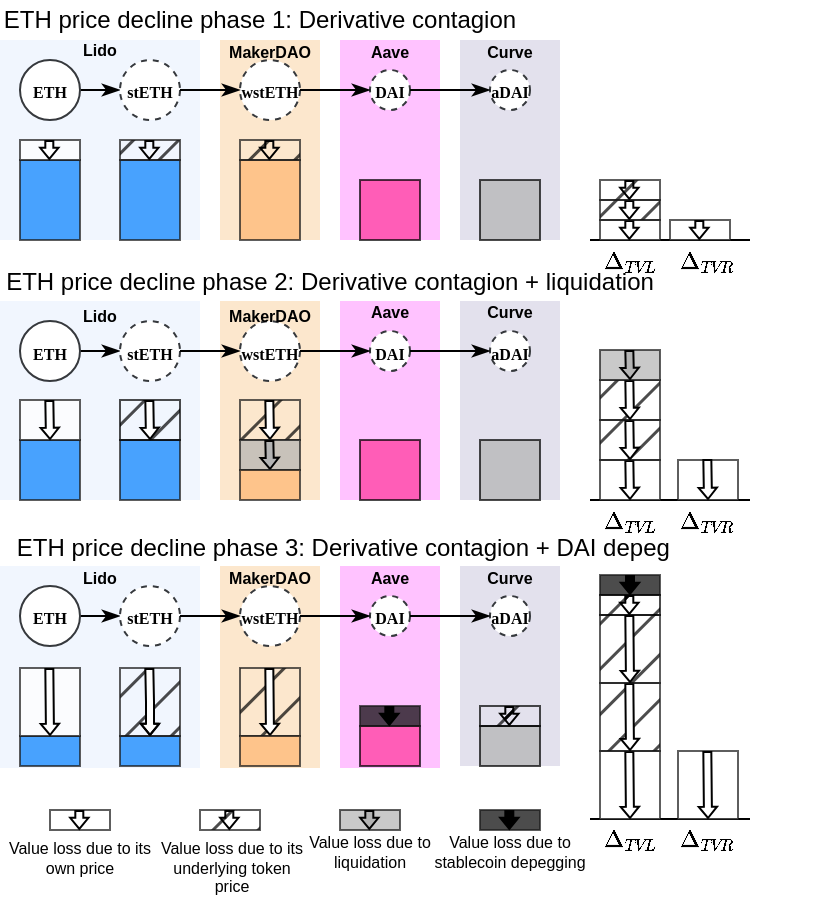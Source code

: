 <mxfile version="23.0.2" type="device">
  <diagram name="Page-1" id="eazg0Y2zUmilkqW_PgbE">
    <mxGraphModel dx="2058" dy="437" grid="1" gridSize="10" guides="1" tooltips="1" connect="1" arrows="1" fold="1" page="1" pageScale="1" pageWidth="1400" pageHeight="700" math="1" shadow="0">
      <root>
        <mxCell id="0" />
        <mxCell id="1" parent="0" />
        <mxCell id="HBQ2-dLDk-EJoHsD7Sn4-1" value="" style="rounded=0;whiteSpace=wrap;html=1;fillColor=#e8f1fd;strokeColor=none;flipH=1;fillOpacity=60;" parent="1" vertex="1">
          <mxGeometry x="-1030" y="160" width="100" height="100" as="geometry" />
        </mxCell>
        <mxCell id="HBQ2-dLDk-EJoHsD7Sn4-19" style="edgeStyle=orthogonalEdgeStyle;rounded=0;orthogonalLoop=1;jettySize=auto;html=1;exitX=1;exitY=0.5;exitDx=0;exitDy=0;entryX=0;entryY=0.5;entryDx=0;entryDy=0;endArrow=classicThin;endFill=1;" parent="1" source="HBQ2-dLDk-EJoHsD7Sn4-2" target="HBQ2-dLDk-EJoHsD7Sn4-4" edge="1">
          <mxGeometry relative="1" as="geometry" />
        </mxCell>
        <mxCell id="HBQ2-dLDk-EJoHsD7Sn4-2" value="&lt;font style=&quot;font-size: 8px;&quot;&gt;ETH&lt;br&gt;&lt;/font&gt;" style="ellipse;whiteSpace=wrap;html=1;aspect=fixed;labelBackgroundColor=none;labelBorderColor=none;fillColor=#FFFFFF;strokeColor=#36393d;fontSize=10;fontFamily=Times New Roman;rounded=0;fontStyle=1" parent="1" vertex="1">
          <mxGeometry x="-1020" y="170" width="30" height="30" as="geometry" />
        </mxCell>
        <mxCell id="HBQ2-dLDk-EJoHsD7Sn4-4" value="&lt;font style=&quot;font-size: 8px;&quot;&gt;stETH&lt;br&gt;&lt;/font&gt;" style="ellipse;whiteSpace=wrap;html=1;aspect=fixed;labelBackgroundColor=none;labelBorderColor=none;fillColor=#FFFFFF;strokeColor=#36393d;fontSize=10;fontFamily=Times New Roman;rounded=0;fontStyle=1;dashed=1;" parent="1" vertex="1">
          <mxGeometry x="-970" y="170" width="30" height="30" as="geometry" />
        </mxCell>
        <mxCell id="HBQ2-dLDk-EJoHsD7Sn4-5" value="" style="rounded=0;whiteSpace=wrap;html=1;fillColor=#fad7ac;strokeColor=none;fillOpacity=60;" parent="1" vertex="1">
          <mxGeometry x="-920" y="160" width="50" height="100" as="geometry" />
        </mxCell>
        <mxCell id="HBQ2-dLDk-EJoHsD7Sn4-7" value="&lt;font style=&quot;font-size: 8px;&quot;&gt;wstETH&lt;br&gt;&lt;/font&gt;" style="ellipse;whiteSpace=wrap;html=1;aspect=fixed;labelBackgroundColor=none;labelBorderColor=none;fillColor=#FFFFFF;strokeColor=#36393d;fontSize=10;fontFamily=Times New Roman;rounded=0;fontStyle=1;dashed=1;" parent="1" vertex="1">
          <mxGeometry x="-910" y="170" width="30" height="30" as="geometry" />
        </mxCell>
        <mxCell id="HBQ2-dLDk-EJoHsD7Sn4-8" value="" style="rounded=0;whiteSpace=wrap;html=1;fillColor=#FF99FF;strokeColor=none;fillOpacity=60;" parent="1" vertex="1">
          <mxGeometry x="-860" y="160" width="50" height="100" as="geometry" />
        </mxCell>
        <mxCell id="HBQ2-dLDk-EJoHsD7Sn4-9" value="&lt;font style=&quot;font-size: 8px;&quot;&gt;DAI&lt;br&gt;&lt;/font&gt;" style="ellipse;whiteSpace=wrap;html=1;aspect=fixed;labelBackgroundColor=none;labelBorderColor=none;fillColor=#FFFFFF;strokeColor=#36393d;fontSize=10;fontFamily=Times New Roman;rounded=0;fontStyle=1;dashed=1;" parent="1" vertex="1">
          <mxGeometry x="-845" y="175" width="20" height="20" as="geometry" />
        </mxCell>
        <mxCell id="HBQ2-dLDk-EJoHsD7Sn4-11" value="" style="rounded=0;whiteSpace=wrap;html=1;fillColor=#d0cee2;strokeColor=none;fillOpacity=60;" parent="1" vertex="1">
          <mxGeometry x="-800" y="160" width="50" height="100" as="geometry" />
        </mxCell>
        <mxCell id="HBQ2-dLDk-EJoHsD7Sn4-12" value="&lt;font style=&quot;font-size: 8px;&quot;&gt;aDAI&lt;br&gt;&lt;/font&gt;" style="ellipse;whiteSpace=wrap;html=1;aspect=fixed;labelBackgroundColor=none;labelBorderColor=none;fillColor=#FFFFFF;strokeColor=#36393d;fontSize=10;fontFamily=Times New Roman;rounded=0;fontStyle=1;dashed=1;" parent="1" vertex="1">
          <mxGeometry x="-785" y="175" width="20" height="20" as="geometry" />
        </mxCell>
        <mxCell id="HBQ2-dLDk-EJoHsD7Sn4-13" value="" style="rounded=0;whiteSpace=wrap;html=1;strokeColor=#1A1A1A;fillColor=#007FFF;opacity=70;" parent="1" vertex="1">
          <mxGeometry x="-1020" y="220" width="30" height="40" as="geometry" />
        </mxCell>
        <mxCell id="HBQ2-dLDk-EJoHsD7Sn4-17" value="" style="rounded=0;whiteSpace=wrap;html=1;fillColor=#FF3399;opacity=70;" parent="1" vertex="1">
          <mxGeometry x="-850" y="230" width="30" height="30" as="geometry" />
        </mxCell>
        <mxCell id="HBQ2-dLDk-EJoHsD7Sn4-18" value="" style="rounded=0;whiteSpace=wrap;html=1;fillColor=#B3B3B3;opacity=70;" parent="1" vertex="1">
          <mxGeometry x="-790" y="230" width="30" height="30" as="geometry" />
        </mxCell>
        <mxCell id="HBQ2-dLDk-EJoHsD7Sn4-22" style="edgeStyle=orthogonalEdgeStyle;rounded=0;orthogonalLoop=1;jettySize=auto;html=1;exitX=1;exitY=0.5;exitDx=0;exitDy=0;endArrow=classicThin;endFill=1;" parent="1" source="HBQ2-dLDk-EJoHsD7Sn4-7" target="HBQ2-dLDk-EJoHsD7Sn4-9" edge="1">
          <mxGeometry relative="1" as="geometry" />
        </mxCell>
        <mxCell id="HBQ2-dLDk-EJoHsD7Sn4-23" style="edgeStyle=orthogonalEdgeStyle;rounded=0;orthogonalLoop=1;jettySize=auto;html=1;exitX=1;exitY=0.5;exitDx=0;exitDy=0;entryX=0;entryY=0.5;entryDx=0;entryDy=0;endArrow=classicThin;endFill=1;" parent="1" source="HBQ2-dLDk-EJoHsD7Sn4-9" target="HBQ2-dLDk-EJoHsD7Sn4-12" edge="1">
          <mxGeometry relative="1" as="geometry" />
        </mxCell>
        <mxCell id="HBQ2-dLDk-EJoHsD7Sn4-24" value="&lt;b&gt;Lido&lt;br&gt;&lt;/b&gt;" style="text;html=1;strokeColor=none;fillColor=none;align=center;verticalAlign=middle;whiteSpace=wrap;rounded=0;fontSize=8;spacing=2;" parent="1" vertex="1">
          <mxGeometry x="-995" y="160" width="30" height="10" as="geometry" />
        </mxCell>
        <mxCell id="HBQ2-dLDk-EJoHsD7Sn4-25" value="&lt;b&gt;MakerDAO&lt;br&gt;&lt;/b&gt;" style="text;html=1;strokeColor=none;fillColor=none;align=center;verticalAlign=middle;whiteSpace=wrap;rounded=0;fontSize=8;spacing=2;" parent="1" vertex="1">
          <mxGeometry x="-915" y="160" width="40" height="11" as="geometry" />
        </mxCell>
        <mxCell id="HBQ2-dLDk-EJoHsD7Sn4-26" value="&lt;b&gt;Aave&lt;br&gt;&lt;/b&gt;" style="text;html=1;strokeColor=none;fillColor=none;align=center;verticalAlign=middle;whiteSpace=wrap;rounded=0;fontSize=8;spacing=2;" parent="1" vertex="1">
          <mxGeometry x="-850" y="160" width="30" height="11" as="geometry" />
        </mxCell>
        <mxCell id="HBQ2-dLDk-EJoHsD7Sn4-27" value="&lt;b&gt;Curve&lt;br&gt;&lt;/b&gt;" style="text;html=1;strokeColor=none;fillColor=none;align=center;verticalAlign=middle;whiteSpace=wrap;rounded=0;fontSize=8;spacing=2;" parent="1" vertex="1">
          <mxGeometry x="-790" y="160" width="30" height="11" as="geometry" />
        </mxCell>
        <mxCell id="HBQ2-dLDk-EJoHsD7Sn4-32" value="" style="rounded=0;whiteSpace=wrap;html=1;strokeColor=#1A1A1A;fillColor=#007FFF;opacity=70;" parent="1" vertex="1">
          <mxGeometry x="-970" y="220" width="30" height="40" as="geometry" />
        </mxCell>
        <mxCell id="HBQ2-dLDk-EJoHsD7Sn4-33" value="" style="rounded=0;whiteSpace=wrap;html=1;strokeColor=#1A1A1A;fillColor=#000000;opacity=70;labelBorderColor=none;fillStyle=hatch;gradientColor=none;" parent="1" vertex="1">
          <mxGeometry x="-970" y="210" width="30" height="10" as="geometry" />
        </mxCell>
        <mxCell id="HBQ2-dLDk-EJoHsD7Sn4-34" value="" style="shape=flexArrow;endArrow=classic;html=1;rounded=0;width=4;endWidth=4.138;endSize=1.531;labelBorderColor=none;fillColor=default;fillStyle=dots;" parent="1" edge="1">
          <mxGeometry width="50" height="50" relative="1" as="geometry">
            <mxPoint x="-955.34" y="210" as="sourcePoint" />
            <mxPoint x="-955.34" y="220" as="targetPoint" />
          </mxGeometry>
        </mxCell>
        <mxCell id="HBQ2-dLDk-EJoHsD7Sn4-39" value="" style="rounded=0;whiteSpace=wrap;html=1;strokeColor=#1A1A1A;fillColor=#FFB570;opacity=70;" parent="1" vertex="1">
          <mxGeometry x="-910" y="220" width="30" height="40" as="geometry" />
        </mxCell>
        <mxCell id="HBQ2-dLDk-EJoHsD7Sn4-40" value="" style="rounded=0;whiteSpace=wrap;html=1;strokeColor=#1A1A1A;fillColor=#000000;opacity=70;fillStyle=hatch;" parent="1" vertex="1">
          <mxGeometry x="-910" y="210" width="30" height="10" as="geometry" />
        </mxCell>
        <mxCell id="HBQ2-dLDk-EJoHsD7Sn4-41" value="" style="shape=flexArrow;endArrow=classic;html=1;rounded=0;width=4;endWidth=4.138;endSize=1.531;" parent="1" edge="1">
          <mxGeometry width="50" height="50" relative="1" as="geometry">
            <mxPoint x="-895.34" y="210" as="sourcePoint" />
            <mxPoint x="-895.34" y="220" as="targetPoint" />
          </mxGeometry>
        </mxCell>
        <mxCell id="HBQ2-dLDk-EJoHsD7Sn4-74" value="" style="rounded=0;whiteSpace=wrap;html=1;fillColor=#e8f1fd;strokeColor=none;flipH=1;fillOpacity=60;" parent="1" vertex="1">
          <mxGeometry x="-1030" y="290.5" width="100" height="99.5" as="geometry" />
        </mxCell>
        <mxCell id="HBQ2-dLDk-EJoHsD7Sn4-75" style="edgeStyle=orthogonalEdgeStyle;rounded=0;orthogonalLoop=1;jettySize=auto;html=1;exitX=1;exitY=0.5;exitDx=0;exitDy=0;entryX=0;entryY=0.5;entryDx=0;entryDy=0;endArrow=classicThin;endFill=1;" parent="1" source="HBQ2-dLDk-EJoHsD7Sn4-76" target="HBQ2-dLDk-EJoHsD7Sn4-77" edge="1">
          <mxGeometry relative="1" as="geometry" />
        </mxCell>
        <mxCell id="HBQ2-dLDk-EJoHsD7Sn4-76" value="&lt;font style=&quot;font-size: 8px;&quot;&gt;ETH&lt;br&gt;&lt;/font&gt;" style="ellipse;whiteSpace=wrap;html=1;aspect=fixed;labelBackgroundColor=none;labelBorderColor=none;fillColor=#FFFFFF;strokeColor=#36393d;fontSize=10;fontFamily=Times New Roman;rounded=0;fontStyle=1" parent="1" vertex="1">
          <mxGeometry x="-1020" y="300.5" width="30" height="30" as="geometry" />
        </mxCell>
        <mxCell id="HBQ2-dLDk-EJoHsD7Sn4-77" value="&lt;font style=&quot;font-size: 8px;&quot;&gt;stETH&lt;br&gt;&lt;/font&gt;" style="ellipse;whiteSpace=wrap;html=1;aspect=fixed;labelBackgroundColor=none;labelBorderColor=none;fillColor=#FFFFFF;strokeColor=#36393d;fontSize=10;fontFamily=Times New Roman;rounded=0;fontStyle=1;dashed=1;" parent="1" vertex="1">
          <mxGeometry x="-970" y="300.5" width="30" height="30" as="geometry" />
        </mxCell>
        <mxCell id="HBQ2-dLDk-EJoHsD7Sn4-78" value="" style="rounded=0;whiteSpace=wrap;html=1;fillColor=#fad7ac;strokeColor=none;fillOpacity=60;" parent="1" vertex="1">
          <mxGeometry x="-920" y="290.5" width="50" height="99.5" as="geometry" />
        </mxCell>
        <mxCell id="HBQ2-dLDk-EJoHsD7Sn4-80" value="&lt;font style=&quot;font-size: 8px;&quot;&gt;wstETH&lt;br&gt;&lt;/font&gt;" style="ellipse;whiteSpace=wrap;html=1;aspect=fixed;labelBackgroundColor=none;labelBorderColor=none;fillColor=#FFFFFF;strokeColor=#36393d;fontSize=10;fontFamily=Times New Roman;rounded=0;fontStyle=1;dashed=1;" parent="1" vertex="1">
          <mxGeometry x="-910" y="300.5" width="30" height="30" as="geometry" />
        </mxCell>
        <mxCell id="HBQ2-dLDk-EJoHsD7Sn4-81" value="" style="rounded=0;whiteSpace=wrap;html=1;fillColor=#FF99FF;strokeColor=none;fillOpacity=60;" parent="1" vertex="1">
          <mxGeometry x="-860" y="290.5" width="50" height="99.5" as="geometry" />
        </mxCell>
        <mxCell id="HBQ2-dLDk-EJoHsD7Sn4-82" value="&lt;font style=&quot;font-size: 8px;&quot;&gt;DAI&lt;br&gt;&lt;/font&gt;" style="ellipse;whiteSpace=wrap;html=1;aspect=fixed;labelBackgroundColor=none;labelBorderColor=none;fillColor=#FFFFFF;strokeColor=#36393d;fontSize=10;fontFamily=Times New Roman;rounded=0;fontStyle=1;dashed=1;" parent="1" vertex="1">
          <mxGeometry x="-845" y="305.5" width="20" height="20" as="geometry" />
        </mxCell>
        <mxCell id="HBQ2-dLDk-EJoHsD7Sn4-83" value="" style="rounded=0;whiteSpace=wrap;html=1;fillColor=#d0cee2;strokeColor=none;fillOpacity=60;" parent="1" vertex="1">
          <mxGeometry x="-800" y="290.5" width="50" height="99.5" as="geometry" />
        </mxCell>
        <mxCell id="HBQ2-dLDk-EJoHsD7Sn4-84" value="&lt;font style=&quot;font-size: 8px;&quot;&gt;aDAI&lt;br&gt;&lt;/font&gt;" style="ellipse;whiteSpace=wrap;html=1;aspect=fixed;labelBackgroundColor=none;labelBorderColor=none;fillColor=#FFFFFF;strokeColor=#36393d;fontSize=10;fontFamily=Times New Roman;rounded=0;fontStyle=1;dashed=1;" parent="1" vertex="1">
          <mxGeometry x="-785" y="305.5" width="20" height="20" as="geometry" />
        </mxCell>
        <mxCell id="HBQ2-dLDk-EJoHsD7Sn4-85" value="" style="rounded=0;whiteSpace=wrap;html=1;strokeColor=#1A1A1A;fillColor=#007FFF;opacity=70;" parent="1" vertex="1">
          <mxGeometry x="-1020" y="360" width="30" height="30" as="geometry" />
        </mxCell>
        <mxCell id="HBQ2-dLDk-EJoHsD7Sn4-86" value="" style="rounded=0;whiteSpace=wrap;html=1;fillColor=#FF3399;opacity=70;" parent="1" vertex="1">
          <mxGeometry x="-850" y="360" width="30" height="30" as="geometry" />
        </mxCell>
        <mxCell id="HBQ2-dLDk-EJoHsD7Sn4-87" value="" style="rounded=0;whiteSpace=wrap;html=1;fillColor=#B3B3B3;opacity=70;" parent="1" vertex="1">
          <mxGeometry x="-790" y="360" width="30" height="30" as="geometry" />
        </mxCell>
        <mxCell id="HBQ2-dLDk-EJoHsD7Sn4-89" style="edgeStyle=orthogonalEdgeStyle;rounded=0;orthogonalLoop=1;jettySize=auto;html=1;exitX=1;exitY=0.5;exitDx=0;exitDy=0;endArrow=classicThin;endFill=1;" parent="1" source="HBQ2-dLDk-EJoHsD7Sn4-80" target="HBQ2-dLDk-EJoHsD7Sn4-82" edge="1">
          <mxGeometry relative="1" as="geometry" />
        </mxCell>
        <mxCell id="HBQ2-dLDk-EJoHsD7Sn4-90" style="edgeStyle=orthogonalEdgeStyle;rounded=0;orthogonalLoop=1;jettySize=auto;html=1;exitX=1;exitY=0.5;exitDx=0;exitDy=0;entryX=0;entryY=0.5;entryDx=0;entryDy=0;endArrow=classicThin;endFill=1;" parent="1" source="HBQ2-dLDk-EJoHsD7Sn4-82" target="HBQ2-dLDk-EJoHsD7Sn4-84" edge="1">
          <mxGeometry relative="1" as="geometry" />
        </mxCell>
        <mxCell id="HBQ2-dLDk-EJoHsD7Sn4-91" value="&lt;b&gt;Lido&lt;br&gt;&lt;/b&gt;" style="text;html=1;strokeColor=none;fillColor=none;align=center;verticalAlign=middle;whiteSpace=wrap;rounded=0;fontSize=8;spacing=2;" parent="1" vertex="1">
          <mxGeometry x="-995" y="292.5" width="30" height="10" as="geometry" />
        </mxCell>
        <mxCell id="HBQ2-dLDk-EJoHsD7Sn4-92" value="&lt;b&gt;MakerDAO&lt;br&gt;&lt;/b&gt;" style="text;html=1;strokeColor=none;fillColor=none;align=center;verticalAlign=middle;whiteSpace=wrap;rounded=0;fontSize=8;spacing=2;" parent="1" vertex="1">
          <mxGeometry x="-915" y="292" width="40" height="11" as="geometry" />
        </mxCell>
        <mxCell id="HBQ2-dLDk-EJoHsD7Sn4-93" value="&lt;b&gt;Aave&lt;br&gt;&lt;/b&gt;" style="text;html=1;strokeColor=none;fillColor=none;align=center;verticalAlign=middle;whiteSpace=wrap;rounded=0;fontSize=8;spacing=2;" parent="1" vertex="1">
          <mxGeometry x="-850" y="290.5" width="30" height="11" as="geometry" />
        </mxCell>
        <mxCell id="HBQ2-dLDk-EJoHsD7Sn4-94" value="&lt;b&gt;Curve&lt;br&gt;&lt;/b&gt;" style="text;html=1;strokeColor=none;fillColor=none;align=center;verticalAlign=middle;whiteSpace=wrap;rounded=0;fontSize=8;spacing=2;" parent="1" vertex="1">
          <mxGeometry x="-790" y="290.5" width="30" height="11" as="geometry" />
        </mxCell>
        <mxCell id="HBQ2-dLDk-EJoHsD7Sn4-95" value="" style="rounded=0;whiteSpace=wrap;html=1;strokeColor=#1A1A1A;fillColor=#FFFFFF;opacity=70;" parent="1" vertex="1">
          <mxGeometry x="-1020" y="340" width="30" height="20" as="geometry" />
        </mxCell>
        <mxCell id="HBQ2-dLDk-EJoHsD7Sn4-96" value="" style="shape=flexArrow;endArrow=classic;html=1;rounded=0;width=4;endWidth=4.138;endSize=1.531;fillColor=default;entryX=0.5;entryY=1;entryDx=0;entryDy=0;" parent="1" target="HBQ2-dLDk-EJoHsD7Sn4-95" edge="1">
          <mxGeometry width="50" height="50" relative="1" as="geometry">
            <mxPoint x="-1005.34" y="340" as="sourcePoint" />
            <mxPoint x="-1005.34" y="350" as="targetPoint" />
          </mxGeometry>
        </mxCell>
        <mxCell id="HBQ2-dLDk-EJoHsD7Sn4-109" value="" style="endArrow=none;html=1;rounded=0;" parent="1" edge="1">
          <mxGeometry width="50" height="50" relative="1" as="geometry">
            <mxPoint x="-735" y="260" as="sourcePoint" />
            <mxPoint x="-655" y="260" as="targetPoint" />
          </mxGeometry>
        </mxCell>
        <mxCell id="HBQ2-dLDk-EJoHsD7Sn4-111" value="$$\Delta_{\textit{TVL}}$$" style="text;html=1;strokeColor=none;fillColor=none;align=center;verticalAlign=middle;whiteSpace=wrap;rounded=0;fontSize=10;" parent="1" vertex="1">
          <mxGeometry x="-730" y="260" width="30" height="21" as="geometry" />
        </mxCell>
        <mxCell id="HBQ2-dLDk-EJoHsD7Sn4-112" value="$$\Delta_{\textit{TVR}}$$" style="text;html=1;strokeColor=none;fillColor=none;align=center;verticalAlign=middle;whiteSpace=wrap;rounded=0;fontSize=10;" parent="1" vertex="1">
          <mxGeometry x="-691" y="260" width="30" height="21" as="geometry" />
        </mxCell>
        <mxCell id="HBQ2-dLDk-EJoHsD7Sn4-114" value="" style="group" parent="1" vertex="1" connectable="0">
          <mxGeometry x="-1020" y="210" width="30" height="10" as="geometry" />
        </mxCell>
        <mxCell id="HBQ2-dLDk-EJoHsD7Sn4-29" value="" style="rounded=0;whiteSpace=wrap;html=1;strokeColor=#1A1A1A;fillColor=#FFFFFF;opacity=70;" parent="HBQ2-dLDk-EJoHsD7Sn4-114" vertex="1">
          <mxGeometry width="30" height="10" as="geometry" />
        </mxCell>
        <mxCell id="HBQ2-dLDk-EJoHsD7Sn4-31" value="" style="shape=flexArrow;endArrow=classic;html=1;rounded=0;width=4;endWidth=4.138;endSize=1.531;fillColor=default;" parent="HBQ2-dLDk-EJoHsD7Sn4-114" edge="1">
          <mxGeometry width="50" height="50" relative="1" as="geometry">
            <mxPoint x="14.66" as="sourcePoint" />
            <mxPoint x="14.66" y="10" as="targetPoint" />
          </mxGeometry>
        </mxCell>
        <mxCell id="HBQ2-dLDk-EJoHsD7Sn4-115" value="" style="group" parent="1" vertex="1" connectable="0">
          <mxGeometry x="-730" y="250" width="30" height="10" as="geometry" />
        </mxCell>
        <mxCell id="HBQ2-dLDk-EJoHsD7Sn4-116" value="" style="rounded=0;whiteSpace=wrap;html=1;strokeColor=#1A1A1A;fillColor=#FFFFFF;opacity=70;" parent="HBQ2-dLDk-EJoHsD7Sn4-115" vertex="1">
          <mxGeometry width="30" height="10" as="geometry" />
        </mxCell>
        <mxCell id="HBQ2-dLDk-EJoHsD7Sn4-117" value="" style="shape=flexArrow;endArrow=classic;html=1;rounded=0;width=4;endWidth=4.138;endSize=1.531;fillColor=default;" parent="HBQ2-dLDk-EJoHsD7Sn4-115" edge="1">
          <mxGeometry width="50" height="50" relative="1" as="geometry">
            <mxPoint x="14.66" as="sourcePoint" />
            <mxPoint x="14.66" y="10" as="targetPoint" />
          </mxGeometry>
        </mxCell>
        <mxCell id="HBQ2-dLDk-EJoHsD7Sn4-144" value="" style="group" parent="1" vertex="1" connectable="0">
          <mxGeometry x="-695" y="250" width="30" height="10" as="geometry" />
        </mxCell>
        <mxCell id="HBQ2-dLDk-EJoHsD7Sn4-145" value="" style="rounded=0;whiteSpace=wrap;html=1;strokeColor=#1A1A1A;fillColor=#FFFFFF;opacity=70;" parent="HBQ2-dLDk-EJoHsD7Sn4-144" vertex="1">
          <mxGeometry width="30" height="10" as="geometry" />
        </mxCell>
        <mxCell id="HBQ2-dLDk-EJoHsD7Sn4-146" value="" style="shape=flexArrow;endArrow=classic;html=1;rounded=0;width=4;endWidth=4.138;endSize=1.531;fillColor=default;" parent="HBQ2-dLDk-EJoHsD7Sn4-144" edge="1">
          <mxGeometry width="50" height="50" relative="1" as="geometry">
            <mxPoint x="14.66" as="sourcePoint" />
            <mxPoint x="14.66" y="10" as="targetPoint" />
          </mxGeometry>
        </mxCell>
        <mxCell id="HBQ2-dLDk-EJoHsD7Sn4-157" value="" style="rounded=0;whiteSpace=wrap;html=1;strokeColor=#1A1A1A;fillColor=#007FFF;opacity=70;" parent="1" vertex="1">
          <mxGeometry x="-970" y="360" width="30" height="30" as="geometry" />
        </mxCell>
        <mxCell id="HBQ2-dLDk-EJoHsD7Sn4-158" value="" style="rounded=0;whiteSpace=wrap;html=1;opacity=70;glass=0;fillStyle=hatch;fillColor=#000000;" parent="1" vertex="1">
          <mxGeometry x="-970" y="340" width="30" height="20" as="geometry" />
        </mxCell>
        <mxCell id="HBQ2-dLDk-EJoHsD7Sn4-159" value="" style="shape=flexArrow;endArrow=classic;html=1;rounded=0;width=4;endWidth=4.138;endSize=1.531;fillColor=default;entryX=0.5;entryY=1;entryDx=0;entryDy=0;" parent="1" target="HBQ2-dLDk-EJoHsD7Sn4-158" edge="1">
          <mxGeometry width="50" height="50" relative="1" as="geometry">
            <mxPoint x="-955.34" y="340" as="sourcePoint" />
            <mxPoint x="-955.34" y="350" as="targetPoint" />
          </mxGeometry>
        </mxCell>
        <mxCell id="HBQ2-dLDk-EJoHsD7Sn4-175" value="" style="rounded=0;whiteSpace=wrap;html=1;strokeColor=#1A1A1A;fillColor=#000000;opacity=70;shadow=0;fillStyle=hatch;" parent="1" vertex="1">
          <mxGeometry x="-910" y="340" width="30" height="20" as="geometry" />
        </mxCell>
        <mxCell id="HBQ2-dLDk-EJoHsD7Sn4-176" value="" style="shape=flexArrow;endArrow=classic;html=1;rounded=0;width=4;endWidth=4.138;endSize=1.531;fillColor=default;entryX=0.5;entryY=1;entryDx=0;entryDy=0;shadow=0;" parent="1" target="HBQ2-dLDk-EJoHsD7Sn4-175" edge="1">
          <mxGeometry width="50" height="50" relative="1" as="geometry">
            <mxPoint x="-895.34" y="340" as="sourcePoint" />
            <mxPoint x="-895.34" y="350" as="targetPoint" />
          </mxGeometry>
        </mxCell>
        <mxCell id="HBQ2-dLDk-EJoHsD7Sn4-177" value="" style="rounded=0;whiteSpace=wrap;html=1;strokeColor=#1A1A1A;fillColor=#B3B3B3;opacity=70;" parent="1" vertex="1">
          <mxGeometry x="-910" y="360" width="30" height="15" as="geometry" />
        </mxCell>
        <mxCell id="HBQ2-dLDk-EJoHsD7Sn4-178" value="" style="shape=flexArrow;endArrow=classic;html=1;rounded=0;width=4;endWidth=4.138;endSize=1.531;fillColor=#B3B3B3;entryX=0.5;entryY=1;entryDx=0;entryDy=0;" parent="1" target="HBQ2-dLDk-EJoHsD7Sn4-177" edge="1">
          <mxGeometry width="50" height="50" relative="1" as="geometry">
            <mxPoint x="-895.34" y="360" as="sourcePoint" />
            <mxPoint x="-895.34" y="370" as="targetPoint" />
          </mxGeometry>
        </mxCell>
        <mxCell id="HBQ2-dLDk-EJoHsD7Sn4-179" value="" style="rounded=0;whiteSpace=wrap;html=1;strokeColor=#1A1A1A;fillColor=#FFB570;opacity=70;" parent="1" vertex="1">
          <mxGeometry x="-910" y="375" width="30" height="15" as="geometry" />
        </mxCell>
        <mxCell id="HBQ2-dLDk-EJoHsD7Sn4-180" value="" style="endArrow=none;html=1;rounded=0;" parent="1" edge="1">
          <mxGeometry width="50" height="50" relative="1" as="geometry">
            <mxPoint x="-735" y="390" as="sourcePoint" />
            <mxPoint x="-655" y="390" as="targetPoint" />
          </mxGeometry>
        </mxCell>
        <mxCell id="HBQ2-dLDk-EJoHsD7Sn4-181" value="$$\Delta_{\textit{TVL}}$$" style="text;html=1;strokeColor=none;fillColor=none;align=center;verticalAlign=middle;whiteSpace=wrap;rounded=0;fontSize=10;" parent="1" vertex="1">
          <mxGeometry x="-730" y="390" width="30" height="21" as="geometry" />
        </mxCell>
        <mxCell id="HBQ2-dLDk-EJoHsD7Sn4-182" value="$$\Delta_{\textit{TVR}}$$" style="text;html=1;strokeColor=none;fillColor=none;align=center;verticalAlign=middle;whiteSpace=wrap;rounded=0;fontSize=10;" parent="1" vertex="1">
          <mxGeometry x="-691" y="390" width="30" height="21" as="geometry" />
        </mxCell>
        <mxCell id="HBQ2-dLDk-EJoHsD7Sn4-201" value="" style="rounded=0;whiteSpace=wrap;html=1;strokeColor=#1A1A1A;fillColor=#FFFFFF;opacity=70;" parent="1" vertex="1">
          <mxGeometry x="-730" y="370" width="30" height="20" as="geometry" />
        </mxCell>
        <mxCell id="HBQ2-dLDk-EJoHsD7Sn4-202" value="" style="shape=flexArrow;endArrow=classic;html=1;rounded=0;width=4;endWidth=4.138;endSize=1.531;fillColor=default;entryX=0.5;entryY=1;entryDx=0;entryDy=0;" parent="1" target="HBQ2-dLDk-EJoHsD7Sn4-201" edge="1">
          <mxGeometry width="50" height="50" relative="1" as="geometry">
            <mxPoint x="-715.34" y="370" as="sourcePoint" />
            <mxPoint x="-715.34" y="380" as="targetPoint" />
          </mxGeometry>
        </mxCell>
        <mxCell id="HBQ2-dLDk-EJoHsD7Sn4-203" value="" style="rounded=0;whiteSpace=wrap;html=1;strokeColor=#1A1A1A;fillColor=#000000;opacity=70;fillStyle=hatch;" parent="1" vertex="1">
          <mxGeometry x="-730" y="350" width="30" height="20" as="geometry" />
        </mxCell>
        <mxCell id="HBQ2-dLDk-EJoHsD7Sn4-204" value="" style="shape=flexArrow;endArrow=classic;html=1;rounded=0;width=4;endWidth=4.138;endSize=1.531;fillColor=default;entryX=0.5;entryY=1;entryDx=0;entryDy=0;" parent="1" target="HBQ2-dLDk-EJoHsD7Sn4-203" edge="1">
          <mxGeometry width="50" height="50" relative="1" as="geometry">
            <mxPoint x="-715.34" y="350" as="sourcePoint" />
            <mxPoint x="-715.34" y="360" as="targetPoint" />
          </mxGeometry>
        </mxCell>
        <mxCell id="HBQ2-dLDk-EJoHsD7Sn4-205" value="" style="rounded=0;whiteSpace=wrap;html=1;strokeColor=#1A1A1A;fillColor=#000000;opacity=70;fillStyle=hatch;" parent="1" vertex="1">
          <mxGeometry x="-730" y="330" width="30" height="20" as="geometry" />
        </mxCell>
        <mxCell id="HBQ2-dLDk-EJoHsD7Sn4-206" value="" style="shape=flexArrow;endArrow=classic;html=1;rounded=0;width=4;endWidth=4.138;endSize=1.531;fillColor=default;entryX=0.5;entryY=1;entryDx=0;entryDy=0;" parent="1" target="HBQ2-dLDk-EJoHsD7Sn4-205" edge="1">
          <mxGeometry width="50" height="50" relative="1" as="geometry">
            <mxPoint x="-715.34" y="330" as="sourcePoint" />
            <mxPoint x="-715.34" y="340" as="targetPoint" />
          </mxGeometry>
        </mxCell>
        <mxCell id="HBQ2-dLDk-EJoHsD7Sn4-212" value="" style="rounded=0;whiteSpace=wrap;html=1;strokeColor=#1A1A1A;fillColor=#B3B3B3;opacity=70;" parent="1" vertex="1">
          <mxGeometry x="-730" y="315" width="30" height="15" as="geometry" />
        </mxCell>
        <mxCell id="HBQ2-dLDk-EJoHsD7Sn4-213" value="" style="shape=flexArrow;endArrow=classic;html=1;rounded=0;width=4;endWidth=4.138;endSize=1.531;fillColor=#B3B3B3;entryX=0.5;entryY=1;entryDx=0;entryDy=0;" parent="1" target="HBQ2-dLDk-EJoHsD7Sn4-212" edge="1">
          <mxGeometry width="50" height="50" relative="1" as="geometry">
            <mxPoint x="-715.34" y="315" as="sourcePoint" />
            <mxPoint x="-715.34" y="325" as="targetPoint" />
          </mxGeometry>
        </mxCell>
        <mxCell id="HBQ2-dLDk-EJoHsD7Sn4-214" value="" style="rounded=0;whiteSpace=wrap;html=1;strokeColor=#1A1A1A;fillColor=#FFFFFF;opacity=70;" parent="1" vertex="1">
          <mxGeometry x="-691" y="370" width="30" height="20" as="geometry" />
        </mxCell>
        <mxCell id="HBQ2-dLDk-EJoHsD7Sn4-215" value="" style="shape=flexArrow;endArrow=classic;html=1;rounded=0;width=4;endWidth=4.138;endSize=1.531;fillColor=default;entryX=0.5;entryY=1;entryDx=0;entryDy=0;" parent="1" target="HBQ2-dLDk-EJoHsD7Sn4-214" edge="1">
          <mxGeometry width="50" height="50" relative="1" as="geometry">
            <mxPoint x="-676.34" y="369.5" as="sourcePoint" />
            <mxPoint x="-676.34" y="379.5" as="targetPoint" />
          </mxGeometry>
        </mxCell>
        <mxCell id="HBQ2-dLDk-EJoHsD7Sn4-257" value="" style="rounded=0;whiteSpace=wrap;html=1;fillColor=#e8f1fd;strokeColor=none;flipH=1;fillOpacity=60;" parent="1" vertex="1">
          <mxGeometry x="-1030" y="423" width="100" height="101" as="geometry" />
        </mxCell>
        <mxCell id="HBQ2-dLDk-EJoHsD7Sn4-258" style="edgeStyle=orthogonalEdgeStyle;rounded=0;orthogonalLoop=1;jettySize=auto;html=1;exitX=1;exitY=0.5;exitDx=0;exitDy=0;entryX=0;entryY=0.5;entryDx=0;entryDy=0;endArrow=classicThin;endFill=1;" parent="1" source="HBQ2-dLDk-EJoHsD7Sn4-259" target="HBQ2-dLDk-EJoHsD7Sn4-260" edge="1">
          <mxGeometry relative="1" as="geometry" />
        </mxCell>
        <mxCell id="HBQ2-dLDk-EJoHsD7Sn4-259" value="&lt;font style=&quot;font-size: 8px;&quot;&gt;ETH&lt;br&gt;&lt;/font&gt;" style="ellipse;whiteSpace=wrap;html=1;aspect=fixed;labelBackgroundColor=none;labelBorderColor=none;fillColor=#FFFFFF;strokeColor=#36393d;fontSize=10;fontFamily=Times New Roman;rounded=0;fontStyle=1" parent="1" vertex="1">
          <mxGeometry x="-1020" y="433" width="30" height="30" as="geometry" />
        </mxCell>
        <mxCell id="HBQ2-dLDk-EJoHsD7Sn4-260" value="&lt;font style=&quot;font-size: 8px;&quot;&gt;stETH&lt;br&gt;&lt;/font&gt;" style="ellipse;whiteSpace=wrap;html=1;aspect=fixed;labelBackgroundColor=none;labelBorderColor=none;fillColor=#FFFFFF;strokeColor=#36393d;fontSize=10;fontFamily=Times New Roman;rounded=0;fontStyle=1;dashed=1;" parent="1" vertex="1">
          <mxGeometry x="-970" y="433" width="30" height="30" as="geometry" />
        </mxCell>
        <mxCell id="HBQ2-dLDk-EJoHsD7Sn4-261" value="" style="rounded=0;whiteSpace=wrap;html=1;fillColor=#fad7ac;strokeColor=none;fillOpacity=60;" parent="1" vertex="1">
          <mxGeometry x="-920" y="423" width="50" height="101" as="geometry" />
        </mxCell>
        <mxCell id="HBQ2-dLDk-EJoHsD7Sn4-263" value="&lt;font style=&quot;font-size: 8px;&quot;&gt;wstETH&lt;br&gt;&lt;/font&gt;" style="ellipse;whiteSpace=wrap;html=1;aspect=fixed;labelBackgroundColor=none;labelBorderColor=none;fillColor=#FFFFFF;strokeColor=#36393d;fontSize=10;fontFamily=Times New Roman;rounded=0;fontStyle=1;dashed=1;" parent="1" vertex="1">
          <mxGeometry x="-910" y="433" width="30" height="30" as="geometry" />
        </mxCell>
        <mxCell id="HBQ2-dLDk-EJoHsD7Sn4-264" value="" style="rounded=0;whiteSpace=wrap;html=1;fillColor=#FF99FF;strokeColor=none;fillOpacity=60;" parent="1" vertex="1">
          <mxGeometry x="-860" y="423" width="50" height="101" as="geometry" />
        </mxCell>
        <mxCell id="HBQ2-dLDk-EJoHsD7Sn4-265" value="&lt;font style=&quot;font-size: 8px;&quot;&gt;DAI&lt;br&gt;&lt;/font&gt;" style="ellipse;whiteSpace=wrap;html=1;aspect=fixed;labelBackgroundColor=none;labelBorderColor=none;fillColor=#FFFFFF;strokeColor=#36393d;fontSize=10;fontFamily=Times New Roman;rounded=0;fontStyle=1;dashed=1;" parent="1" vertex="1">
          <mxGeometry x="-845" y="438" width="20" height="20" as="geometry" />
        </mxCell>
        <mxCell id="HBQ2-dLDk-EJoHsD7Sn4-266" value="" style="rounded=0;whiteSpace=wrap;html=1;fillColor=#d0cee2;strokeColor=none;fillOpacity=60;" parent="1" vertex="1">
          <mxGeometry x="-800" y="423" width="50" height="100" as="geometry" />
        </mxCell>
        <mxCell id="HBQ2-dLDk-EJoHsD7Sn4-267" value="&lt;font style=&quot;font-size: 8px;&quot;&gt;aDAI&lt;br&gt;&lt;/font&gt;" style="ellipse;whiteSpace=wrap;html=1;aspect=fixed;labelBackgroundColor=none;labelBorderColor=none;fillColor=#FFFFFF;strokeColor=#36393d;fontSize=10;fontFamily=Times New Roman;rounded=0;fontStyle=1;dashed=1;" parent="1" vertex="1">
          <mxGeometry x="-785" y="438" width="20" height="20" as="geometry" />
        </mxCell>
        <mxCell id="HBQ2-dLDk-EJoHsD7Sn4-268" value="" style="rounded=0;whiteSpace=wrap;html=1;strokeColor=#1A1A1A;fillColor=#007FFF;opacity=70;" parent="1" vertex="1">
          <mxGeometry x="-1020" y="508" width="30" height="15" as="geometry" />
        </mxCell>
        <mxCell id="HBQ2-dLDk-EJoHsD7Sn4-269" value="" style="rounded=0;whiteSpace=wrap;html=1;fillColor=#FF3399;opacity=70;" parent="1" vertex="1">
          <mxGeometry x="-850" y="503" width="30" height="20" as="geometry" />
        </mxCell>
        <mxCell id="HBQ2-dLDk-EJoHsD7Sn4-270" value="" style="rounded=0;whiteSpace=wrap;html=1;fillColor=#B3B3B3;opacity=70;" parent="1" vertex="1">
          <mxGeometry x="-790" y="503" width="30" height="20" as="geometry" />
        </mxCell>
        <mxCell id="HBQ2-dLDk-EJoHsD7Sn4-272" style="edgeStyle=orthogonalEdgeStyle;rounded=0;orthogonalLoop=1;jettySize=auto;html=1;exitX=1;exitY=0.5;exitDx=0;exitDy=0;endArrow=classicThin;endFill=1;" parent="1" source="HBQ2-dLDk-EJoHsD7Sn4-263" target="HBQ2-dLDk-EJoHsD7Sn4-265" edge="1">
          <mxGeometry relative="1" as="geometry" />
        </mxCell>
        <mxCell id="HBQ2-dLDk-EJoHsD7Sn4-273" style="edgeStyle=orthogonalEdgeStyle;rounded=0;orthogonalLoop=1;jettySize=auto;html=1;exitX=1;exitY=0.5;exitDx=0;exitDy=0;entryX=0;entryY=0.5;entryDx=0;entryDy=0;endArrow=classicThin;endFill=1;" parent="1" source="HBQ2-dLDk-EJoHsD7Sn4-265" target="HBQ2-dLDk-EJoHsD7Sn4-267" edge="1">
          <mxGeometry relative="1" as="geometry" />
        </mxCell>
        <mxCell id="HBQ2-dLDk-EJoHsD7Sn4-274" value="&lt;b&gt;Lido&lt;br&gt;&lt;/b&gt;" style="text;html=1;strokeColor=none;fillColor=none;align=center;verticalAlign=middle;whiteSpace=wrap;rounded=0;fontSize=8;spacing=2;" parent="1" vertex="1">
          <mxGeometry x="-995" y="424" width="30" height="10" as="geometry" />
        </mxCell>
        <mxCell id="HBQ2-dLDk-EJoHsD7Sn4-275" value="&lt;b&gt;MakerDAO&lt;br&gt;&lt;/b&gt;" style="text;html=1;strokeColor=none;fillColor=none;align=center;verticalAlign=middle;whiteSpace=wrap;rounded=0;fontSize=8;spacing=2;" parent="1" vertex="1">
          <mxGeometry x="-915" y="423" width="40" height="11" as="geometry" />
        </mxCell>
        <mxCell id="HBQ2-dLDk-EJoHsD7Sn4-276" value="&lt;b&gt;Aave&lt;br&gt;&lt;/b&gt;" style="text;html=1;strokeColor=none;fillColor=none;align=center;verticalAlign=middle;whiteSpace=wrap;rounded=0;fontSize=8;spacing=2;" parent="1" vertex="1">
          <mxGeometry x="-850" y="423" width="30" height="11" as="geometry" />
        </mxCell>
        <mxCell id="HBQ2-dLDk-EJoHsD7Sn4-277" value="&lt;b&gt;Curve&lt;br&gt;&lt;/b&gt;" style="text;html=1;strokeColor=none;fillColor=none;align=center;verticalAlign=middle;whiteSpace=wrap;rounded=0;fontSize=8;spacing=2;" parent="1" vertex="1">
          <mxGeometry x="-790" y="423" width="30" height="11" as="geometry" />
        </mxCell>
        <mxCell id="HBQ2-dLDk-EJoHsD7Sn4-278" value="" style="rounded=0;whiteSpace=wrap;html=1;strokeColor=#1A1A1A;fillColor=#FFFFFF;opacity=70;" parent="1" vertex="1">
          <mxGeometry x="-1020" y="474" width="30" height="34" as="geometry" />
        </mxCell>
        <mxCell id="HBQ2-dLDk-EJoHsD7Sn4-279" value="" style="shape=flexArrow;endArrow=classic;html=1;rounded=0;width=4;endWidth=4.138;endSize=1.531;fillColor=default;entryX=0.5;entryY=1;entryDx=0;entryDy=0;" parent="1" target="HBQ2-dLDk-EJoHsD7Sn4-278" edge="1">
          <mxGeometry width="50" height="50" relative="1" as="geometry">
            <mxPoint x="-1005.34" y="474" as="sourcePoint" />
            <mxPoint x="-1005.34" y="484" as="targetPoint" />
          </mxGeometry>
        </mxCell>
        <mxCell id="HBQ2-dLDk-EJoHsD7Sn4-294" value="" style="rounded=0;whiteSpace=wrap;html=1;strokeColor=#1A1A1A;fillColor=#007FFF;opacity=70;" parent="1" vertex="1">
          <mxGeometry x="-970" y="508" width="30" height="15" as="geometry" />
        </mxCell>
        <mxCell id="HBQ2-dLDk-EJoHsD7Sn4-295" value="" style="rounded=0;whiteSpace=wrap;html=1;strokeColor=#1A1A1A;fillColor=#000000;opacity=70;fillStyle=hatch;" parent="1" vertex="1">
          <mxGeometry x="-970" y="474" width="30" height="34" as="geometry" />
        </mxCell>
        <mxCell id="HBQ2-dLDk-EJoHsD7Sn4-296" value="" style="shape=flexArrow;endArrow=classic;html=1;rounded=0;width=4;endWidth=4.138;endSize=1.531;fillColor=default;entryX=0.5;entryY=1;entryDx=0;entryDy=0;" parent="1" target="HBQ2-dLDk-EJoHsD7Sn4-295" edge="1">
          <mxGeometry width="50" height="50" relative="1" as="geometry">
            <mxPoint x="-955.34" y="474" as="sourcePoint" />
            <mxPoint x="-955.34" y="484" as="targetPoint" />
            <Array as="points">
              <mxPoint x="-955" y="491" />
            </Array>
          </mxGeometry>
        </mxCell>
        <mxCell id="HBQ2-dLDk-EJoHsD7Sn4-302" value="" style="rounded=0;whiteSpace=wrap;html=1;strokeColor=#1A1A1A;fillColor=#000000;opacity=70;fillStyle=hatch;" parent="1" vertex="1">
          <mxGeometry x="-910" y="474" width="30" height="34" as="geometry" />
        </mxCell>
        <mxCell id="HBQ2-dLDk-EJoHsD7Sn4-303" value="" style="shape=flexArrow;endArrow=classic;html=1;rounded=0;width=4;endWidth=4.138;endSize=1.531;fillColor=default;entryX=0.5;entryY=1;entryDx=0;entryDy=0;" parent="1" target="HBQ2-dLDk-EJoHsD7Sn4-302" edge="1">
          <mxGeometry width="50" height="50" relative="1" as="geometry">
            <mxPoint x="-895.34" y="474" as="sourcePoint" />
            <mxPoint x="-895.34" y="484" as="targetPoint" />
          </mxGeometry>
        </mxCell>
        <mxCell id="HBQ2-dLDk-EJoHsD7Sn4-306" value="" style="rounded=0;whiteSpace=wrap;html=1;strokeColor=#1A1A1A;fillColor=#000000;opacity=70;" parent="1" vertex="1">
          <mxGeometry x="-850" y="493" width="30" height="10" as="geometry" />
        </mxCell>
        <mxCell id="HBQ2-dLDk-EJoHsD7Sn4-307" value="" style="shape=flexArrow;endArrow=classic;html=1;rounded=0;width=4;endWidth=4.138;endSize=1.531;fillColor=#000000;" parent="1" edge="1">
          <mxGeometry width="50" height="50" relative="1" as="geometry">
            <mxPoint x="-835.34" y="493" as="sourcePoint" />
            <mxPoint x="-835.34" y="503" as="targetPoint" />
          </mxGeometry>
        </mxCell>
        <mxCell id="HBQ2-dLDk-EJoHsD7Sn4-314" value="" style="endArrow=none;html=1;rounded=0;" parent="1" edge="1">
          <mxGeometry width="50" height="50" relative="1" as="geometry">
            <mxPoint x="-735" y="549.5" as="sourcePoint" />
            <mxPoint x="-655" y="549.5" as="targetPoint" />
          </mxGeometry>
        </mxCell>
        <mxCell id="HBQ2-dLDk-EJoHsD7Sn4-315" value="$$\Delta_{\textit{TVL}}$$" style="text;html=1;strokeColor=none;fillColor=none;align=center;verticalAlign=middle;whiteSpace=wrap;rounded=0;fontSize=10;" parent="1" vertex="1">
          <mxGeometry x="-730" y="549.5" width="30" height="21" as="geometry" />
        </mxCell>
        <mxCell id="HBQ2-dLDk-EJoHsD7Sn4-316" value="$$\Delta_{\textit{TVR}}$$" style="text;html=1;strokeColor=none;fillColor=none;align=center;verticalAlign=middle;whiteSpace=wrap;rounded=0;fontSize=10;" parent="1" vertex="1">
          <mxGeometry x="-691" y="549.5" width="30" height="21" as="geometry" />
        </mxCell>
        <mxCell id="HBQ2-dLDk-EJoHsD7Sn4-317" value="" style="rounded=0;whiteSpace=wrap;html=1;strokeColor=#1A1A1A;fillColor=#FFFFFF;opacity=70;" parent="1" vertex="1">
          <mxGeometry x="-730" y="515.5" width="30" height="34" as="geometry" />
        </mxCell>
        <mxCell id="HBQ2-dLDk-EJoHsD7Sn4-318" value="" style="shape=flexArrow;endArrow=classic;html=1;rounded=0;width=4;endWidth=4.138;endSize=1.531;fillColor=default;entryX=0.5;entryY=1;entryDx=0;entryDy=0;" parent="1" target="HBQ2-dLDk-EJoHsD7Sn4-317" edge="1">
          <mxGeometry width="50" height="50" relative="1" as="geometry">
            <mxPoint x="-715.34" y="515.5" as="sourcePoint" />
            <mxPoint x="-715.34" y="525.5" as="targetPoint" />
          </mxGeometry>
        </mxCell>
        <mxCell id="HBQ2-dLDk-EJoHsD7Sn4-319" value="" style="rounded=0;whiteSpace=wrap;html=1;strokeColor=#1A1A1A;fillColor=#000000;opacity=70;fillStyle=hatch;" parent="1" vertex="1">
          <mxGeometry x="-730" y="481.5" width="30" height="34" as="geometry" />
        </mxCell>
        <mxCell id="HBQ2-dLDk-EJoHsD7Sn4-320" value="" style="shape=flexArrow;endArrow=classic;html=1;rounded=0;width=4;endWidth=4.138;endSize=1.531;fillColor=default;entryX=0.5;entryY=1;entryDx=0;entryDy=0;" parent="1" target="HBQ2-dLDk-EJoHsD7Sn4-319" edge="1">
          <mxGeometry width="50" height="50" relative="1" as="geometry">
            <mxPoint x="-715.34" y="481.5" as="sourcePoint" />
            <mxPoint x="-715.34" y="491.5" as="targetPoint" />
          </mxGeometry>
        </mxCell>
        <mxCell id="HBQ2-dLDk-EJoHsD7Sn4-321" value="" style="rounded=0;whiteSpace=wrap;html=1;strokeColor=#1A1A1A;fillColor=#000000;opacity=70;fillStyle=hatch;" parent="1" vertex="1">
          <mxGeometry x="-730" y="447.5" width="30" height="34" as="geometry" />
        </mxCell>
        <mxCell id="HBQ2-dLDk-EJoHsD7Sn4-322" value="" style="shape=flexArrow;endArrow=classic;html=1;rounded=0;width=4;endWidth=4.138;endSize=1.531;fillColor=default;entryX=0.5;entryY=1;entryDx=0;entryDy=0;" parent="1" target="HBQ2-dLDk-EJoHsD7Sn4-321" edge="1">
          <mxGeometry width="50" height="50" relative="1" as="geometry">
            <mxPoint x="-715.34" y="447.5" as="sourcePoint" />
            <mxPoint x="-715.34" y="457.5" as="targetPoint" />
          </mxGeometry>
        </mxCell>
        <mxCell id="HBQ2-dLDk-EJoHsD7Sn4-337" value="" style="rounded=0;whiteSpace=wrap;html=1;strokeColor=#1A1A1A;fillColor=#FFFFFF;opacity=70;" parent="1" vertex="1">
          <mxGeometry x="-691" y="515.5" width="30" height="34" as="geometry" />
        </mxCell>
        <mxCell id="HBQ2-dLDk-EJoHsD7Sn4-338" value="" style="shape=flexArrow;endArrow=classic;html=1;rounded=0;width=4;endWidth=4.138;endSize=1.531;fillColor=default;entryX=0.5;entryY=1;entryDx=0;entryDy=0;" parent="1" target="HBQ2-dLDk-EJoHsD7Sn4-337" edge="1">
          <mxGeometry width="50" height="50" relative="1" as="geometry">
            <mxPoint x="-676.34" y="515.5" as="sourcePoint" />
            <mxPoint x="-676.34" y="525.5" as="targetPoint" />
          </mxGeometry>
        </mxCell>
        <mxCell id="HBQ2-dLDk-EJoHsD7Sn4-345" value="" style="rounded=0;whiteSpace=wrap;html=1;strokeColor=#1A1A1A;fillColor=#FFB570;opacity=70;" parent="1" vertex="1">
          <mxGeometry x="-910" y="508" width="30" height="15" as="geometry" />
        </mxCell>
        <mxCell id="HBQ2-dLDk-EJoHsD7Sn4-349" value="" style="rounded=0;whiteSpace=wrap;html=1;strokeColor=#1A1A1A;fillColor=#FFFFFF;opacity=70;" parent="1" vertex="1">
          <mxGeometry x="-1005" y="545" width="30" height="10" as="geometry" />
        </mxCell>
        <mxCell id="HBQ2-dLDk-EJoHsD7Sn4-350" value="" style="shape=flexArrow;endArrow=classic;html=1;rounded=0;width=4;endWidth=4.138;endSize=1.531;fillColor=default;" parent="1" edge="1">
          <mxGeometry width="50" height="50" relative="1" as="geometry">
            <mxPoint x="-990.34" y="545" as="sourcePoint" />
            <mxPoint x="-990.34" y="555" as="targetPoint" />
          </mxGeometry>
        </mxCell>
        <mxCell id="HBQ2-dLDk-EJoHsD7Sn4-351" value="&lt;font style=&quot;font-size: 8px;&quot;&gt;Value loss due to its own price&lt;/font&gt;" style="text;html=1;strokeColor=none;fillColor=none;align=center;verticalAlign=middle;whiteSpace=wrap;rounded=0;fontSize=8;" parent="1" vertex="1">
          <mxGeometry x="-1030" y="564" width="80" height="10" as="geometry" />
        </mxCell>
        <mxCell id="HBQ2-dLDk-EJoHsD7Sn4-355" value="&lt;font style=&quot;font-size: 8px;&quot;&gt;Value loss due to liquidation&lt;/font&gt;" style="text;html=1;strokeColor=none;fillColor=none;align=center;verticalAlign=middle;whiteSpace=wrap;rounded=0;fontSize=8;" parent="1" vertex="1">
          <mxGeometry x="-885" y="561" width="80" height="10" as="geometry" />
        </mxCell>
        <mxCell id="HBQ2-dLDk-EJoHsD7Sn4-356" value="" style="rounded=0;whiteSpace=wrap;html=1;strokeColor=#1A1A1A;fillColor=#B3B3B3;opacity=70;" parent="1" vertex="1">
          <mxGeometry x="-860" y="545" width="30" height="10" as="geometry" />
        </mxCell>
        <mxCell id="HBQ2-dLDk-EJoHsD7Sn4-357" value="" style="shape=flexArrow;endArrow=classic;html=1;rounded=0;width=4;endWidth=4.138;endSize=1.531;fillColor=#B3B3B3;" parent="1" edge="1">
          <mxGeometry width="50" height="50" relative="1" as="geometry">
            <mxPoint x="-845.34" y="545" as="sourcePoint" />
            <mxPoint x="-845.34" y="555" as="targetPoint" />
          </mxGeometry>
        </mxCell>
        <mxCell id="HBQ2-dLDk-EJoHsD7Sn4-358" value="&lt;font style=&quot;font-size: 8px;&quot;&gt;Value loss due to&lt;br&gt;stablecoin depegging&lt;br&gt;&lt;/font&gt;" style="text;html=1;strokeColor=none;fillColor=none;align=center;verticalAlign=middle;whiteSpace=wrap;rounded=0;fontSize=8;" parent="1" vertex="1">
          <mxGeometry x="-815" y="561" width="80" height="10" as="geometry" />
        </mxCell>
        <mxCell id="HBQ2-dLDk-EJoHsD7Sn4-365" style="edgeStyle=orthogonalEdgeStyle;rounded=0;orthogonalLoop=1;jettySize=auto;html=1;exitX=1;exitY=0.5;exitDx=0;exitDy=0;endArrow=classicThin;endFill=1;" parent="1" source="HBQ2-dLDk-EJoHsD7Sn4-260" target="HBQ2-dLDk-EJoHsD7Sn4-263" edge="1">
          <mxGeometry relative="1" as="geometry" />
        </mxCell>
        <mxCell id="HBQ2-dLDk-EJoHsD7Sn4-366" style="edgeStyle=orthogonalEdgeStyle;rounded=0;orthogonalLoop=1;jettySize=auto;html=1;exitX=1;exitY=0.5;exitDx=0;exitDy=0;entryX=0;entryY=0.5;entryDx=0;entryDy=0;endArrow=classicThin;endFill=1;" parent="1" source="HBQ2-dLDk-EJoHsD7Sn4-77" target="HBQ2-dLDk-EJoHsD7Sn4-80" edge="1">
          <mxGeometry relative="1" as="geometry" />
        </mxCell>
        <mxCell id="HBQ2-dLDk-EJoHsD7Sn4-371" value="" style="rounded=0;whiteSpace=wrap;html=1;strokeColor=#1A1A1A;fillColor=#000000;opacity=70;" parent="1" vertex="1">
          <mxGeometry x="-790" y="545" width="30" height="10" as="geometry" />
        </mxCell>
        <mxCell id="HBQ2-dLDk-EJoHsD7Sn4-372" value="" style="shape=flexArrow;endArrow=classic;html=1;rounded=0;width=4;endWidth=4.138;endSize=1.531;fillColor=#000000;" parent="1" edge="1">
          <mxGeometry width="50" height="50" relative="1" as="geometry">
            <mxPoint x="-775.34" y="545" as="sourcePoint" />
            <mxPoint x="-775.34" y="555" as="targetPoint" />
          </mxGeometry>
        </mxCell>
        <mxCell id="HBQ2-dLDk-EJoHsD7Sn4-376" value="" style="rounded=0;whiteSpace=wrap;html=1;strokeColor=#1A1A1A;fillColor=#000000;opacity=70;" parent="1" vertex="1">
          <mxGeometry x="-730" y="427.5" width="30" height="10" as="geometry" />
        </mxCell>
        <mxCell id="HBQ2-dLDk-EJoHsD7Sn4-377" value="" style="shape=flexArrow;endArrow=classic;html=1;rounded=0;width=4;endWidth=4.138;endSize=1.531;fillColor=#000000;" parent="1" edge="1">
          <mxGeometry width="50" height="50" relative="1" as="geometry">
            <mxPoint x="-715.0" y="427.5" as="sourcePoint" />
            <mxPoint x="-715.0" y="437.5" as="targetPoint" />
          </mxGeometry>
        </mxCell>
        <mxCell id="HBQ2-dLDk-EJoHsD7Sn4-367" style="edgeStyle=orthogonalEdgeStyle;rounded=0;orthogonalLoop=1;jettySize=auto;html=1;exitX=1;exitY=0.5;exitDx=0;exitDy=0;entryX=0;entryY=0.5;entryDx=0;entryDy=0;endArrow=classicThin;endFill=1;" parent="1" source="HBQ2-dLDk-EJoHsD7Sn4-4" target="HBQ2-dLDk-EJoHsD7Sn4-7" edge="1">
          <mxGeometry relative="1" as="geometry" />
        </mxCell>
        <mxCell id="HBQ2-dLDk-EJoHsD7Sn4-379" value="" style="rounded=0;whiteSpace=wrap;html=1;strokeColor=#1A1A1A;fillColor=#000000;opacity=70;fillStyle=hatch;gradientColor=none;" parent="1" vertex="1">
          <mxGeometry x="-930" y="545" width="30" height="10" as="geometry" />
        </mxCell>
        <mxCell id="HBQ2-dLDk-EJoHsD7Sn4-380" value="" style="shape=flexArrow;endArrow=classic;html=1;rounded=0;width=4;endWidth=4.138;endSize=1.531;" parent="1" edge="1">
          <mxGeometry width="50" height="50" relative="1" as="geometry">
            <mxPoint x="-915.34" y="545" as="sourcePoint" />
            <mxPoint x="-915.34" y="555" as="targetPoint" />
          </mxGeometry>
        </mxCell>
        <mxCell id="HBQ2-dLDk-EJoHsD7Sn4-381" value="" style="rounded=0;whiteSpace=wrap;html=1;strokeColor=#1A1A1A;fillColor=#000000;opacity=70;fillStyle=hatch;" parent="1" vertex="1">
          <mxGeometry x="-730" y="240" width="30" height="10" as="geometry" />
        </mxCell>
        <mxCell id="HBQ2-dLDk-EJoHsD7Sn4-382" value="" style="shape=flexArrow;endArrow=classic;html=1;rounded=0;width=4;endWidth=4.138;endSize=1.531;" parent="1" edge="1">
          <mxGeometry width="50" height="50" relative="1" as="geometry">
            <mxPoint x="-715.34" y="240" as="sourcePoint" />
            <mxPoint x="-715.34" y="250" as="targetPoint" />
          </mxGeometry>
        </mxCell>
        <mxCell id="HBQ2-dLDk-EJoHsD7Sn4-383" value="" style="rounded=0;whiteSpace=wrap;html=1;strokeColor=#1A1A1A;fillColor=#000000;opacity=70;fillStyle=hatch;" parent="1" vertex="1">
          <mxGeometry x="-730" y="230" width="30" height="10" as="geometry" />
        </mxCell>
        <mxCell id="HBQ2-dLDk-EJoHsD7Sn4-384" value="" style="shape=flexArrow;endArrow=classic;html=1;rounded=0;width=4;endWidth=4.138;endSize=1.531;" parent="1" edge="1">
          <mxGeometry width="50" height="50" relative="1" as="geometry">
            <mxPoint x="-715.34" y="230" as="sourcePoint" />
            <mxPoint x="-715.34" y="240" as="targetPoint" />
          </mxGeometry>
        </mxCell>
        <mxCell id="HBQ2-dLDk-EJoHsD7Sn4-385" value="&lt;font style=&quot;font-size: 8px;&quot;&gt;Value loss due to its underlying token price&lt;/font&gt;" style="text;html=1;strokeColor=none;fillColor=none;align=center;verticalAlign=middle;whiteSpace=wrap;rounded=0;fontSize=8;" parent="1" vertex="1">
          <mxGeometry x="-954" y="569" width="80" height="10" as="geometry" />
        </mxCell>
        <mxCell id="HBQ2-dLDk-EJoHsD7Sn4-392" value="ETH price decline phase 1: Derivative contagion" style="text;html=1;strokeColor=none;fillColor=none;align=center;verticalAlign=middle;whiteSpace=wrap;rounded=0;" parent="1" vertex="1">
          <mxGeometry x="-1030" y="140" width="260" height="20" as="geometry" />
        </mxCell>
        <mxCell id="HBQ2-dLDk-EJoHsD7Sn4-394" value="ETH price decline phase 2: Derivative contagion + liquidation" style="text;html=1;strokeColor=none;fillColor=none;align=center;verticalAlign=middle;whiteSpace=wrap;rounded=0;" parent="1" vertex="1">
          <mxGeometry x="-1030" y="270.5" width="330" height="20" as="geometry" />
        </mxCell>
        <mxCell id="HBQ2-dLDk-EJoHsD7Sn4-395" value="&amp;nbsp;ETH price decline phase 3: Derivative contagion + DAI depeg" style="text;html=1;strokeColor=none;fillColor=none;align=center;verticalAlign=middle;whiteSpace=wrap;rounded=0;" parent="1" vertex="1">
          <mxGeometry x="-1030" y="404" width="340" height="20" as="geometry" />
        </mxCell>
        <mxCell id="yLH8iEfCXqvI7fsB7WYn-4" value="" style="rounded=0;whiteSpace=wrap;html=1;opacity=70;fillColor=#000000;fillStyle=hatch;" parent="1" vertex="1">
          <mxGeometry x="-790" y="493" width="30" height="10" as="geometry" />
        </mxCell>
        <mxCell id="yLH8iEfCXqvI7fsB7WYn-5" value="" style="shape=flexArrow;endArrow=classic;html=1;rounded=0;width=4;endWidth=4.138;endSize=1.531;fillColor=#000000;fillStyle=hatch;" parent="1" edge="1">
          <mxGeometry width="50" height="50" relative="1" as="geometry">
            <mxPoint x="-775.34" y="493" as="sourcePoint" />
            <mxPoint x="-775.34" y="503" as="targetPoint" />
          </mxGeometry>
        </mxCell>
        <mxCell id="yLH8iEfCXqvI7fsB7WYn-6" value="" style="rounded=0;whiteSpace=wrap;html=1;opacity=70;fillColor=#000000;fillStyle=hatch;" parent="1" vertex="1">
          <mxGeometry x="-730" y="437.5" width="30" height="10" as="geometry" />
        </mxCell>
        <mxCell id="yLH8iEfCXqvI7fsB7WYn-7" value="" style="shape=flexArrow;endArrow=classic;html=1;rounded=0;width=4;endWidth=4.138;endSize=1.531;fillColor=#000000;fillStyle=hatch;" parent="1" edge="1">
          <mxGeometry width="50" height="50" relative="1" as="geometry">
            <mxPoint x="-715.34" y="437.5" as="sourcePoint" />
            <mxPoint x="-715.34" y="447.5" as="targetPoint" />
          </mxGeometry>
        </mxCell>
      </root>
    </mxGraphModel>
  </diagram>
</mxfile>
